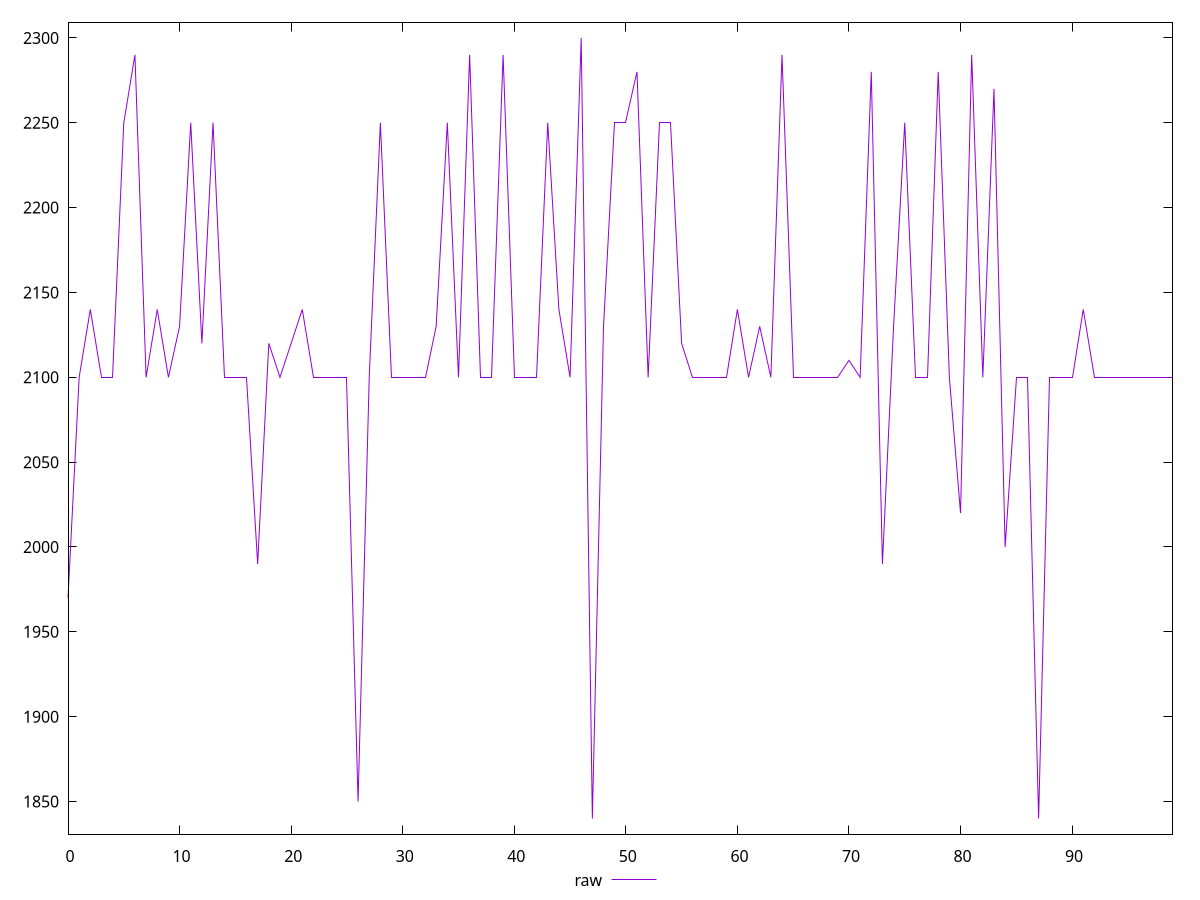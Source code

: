 reset

$raw <<EOF
0 1970
1 2100
2 2140
3 2100
4 2100
5 2250
6 2290
7 2100
8 2140
9 2100
10 2130
11 2250
12 2120
13 2250
14 2100
15 2100
16 2100
17 1990
18 2120
19 2100
20 2120
21 2140
22 2100
23 2100
24 2100
25 2100
26 1850
27 2100
28 2250
29 2100
30 2100
31 2100
32 2100
33 2130
34 2250
35 2100
36 2290
37 2100
38 2100
39 2290
40 2100
41 2100
42 2100
43 2250
44 2140
45 2100
46 2300
47 1840
48 2130
49 2250
50 2250
51 2280
52 2100
53 2250
54 2250
55 2120
56 2100
57 2100
58 2100
59 2100
60 2140
61 2100
62 2130
63 2100
64 2290
65 2100
66 2100
67 2100
68 2100
69 2100
70 2110
71 2100
72 2280
73 1990
74 2130
75 2250
76 2100
77 2100
78 2280
79 2100
80 2020
81 2290
82 2100
83 2270
84 2000
85 2100
86 2100
87 1840
88 2100
89 2100
90 2100
91 2140
92 2100
93 2100
94 2100
95 2100
96 2100
97 2100
98 2100
99 2100
EOF

set key outside below
set xrange [0:99]
set yrange [1830.8:2309.2]
set trange [1830.8:2309.2]
set terminal svg size 640, 500 enhanced background rgb 'white'
set output "report_00019_2021-02-10T18-14-37.922Z//unused-javascript/samples/pages+cached+noadtech/raw/values.svg"

plot $raw title "raw" with line

reset
